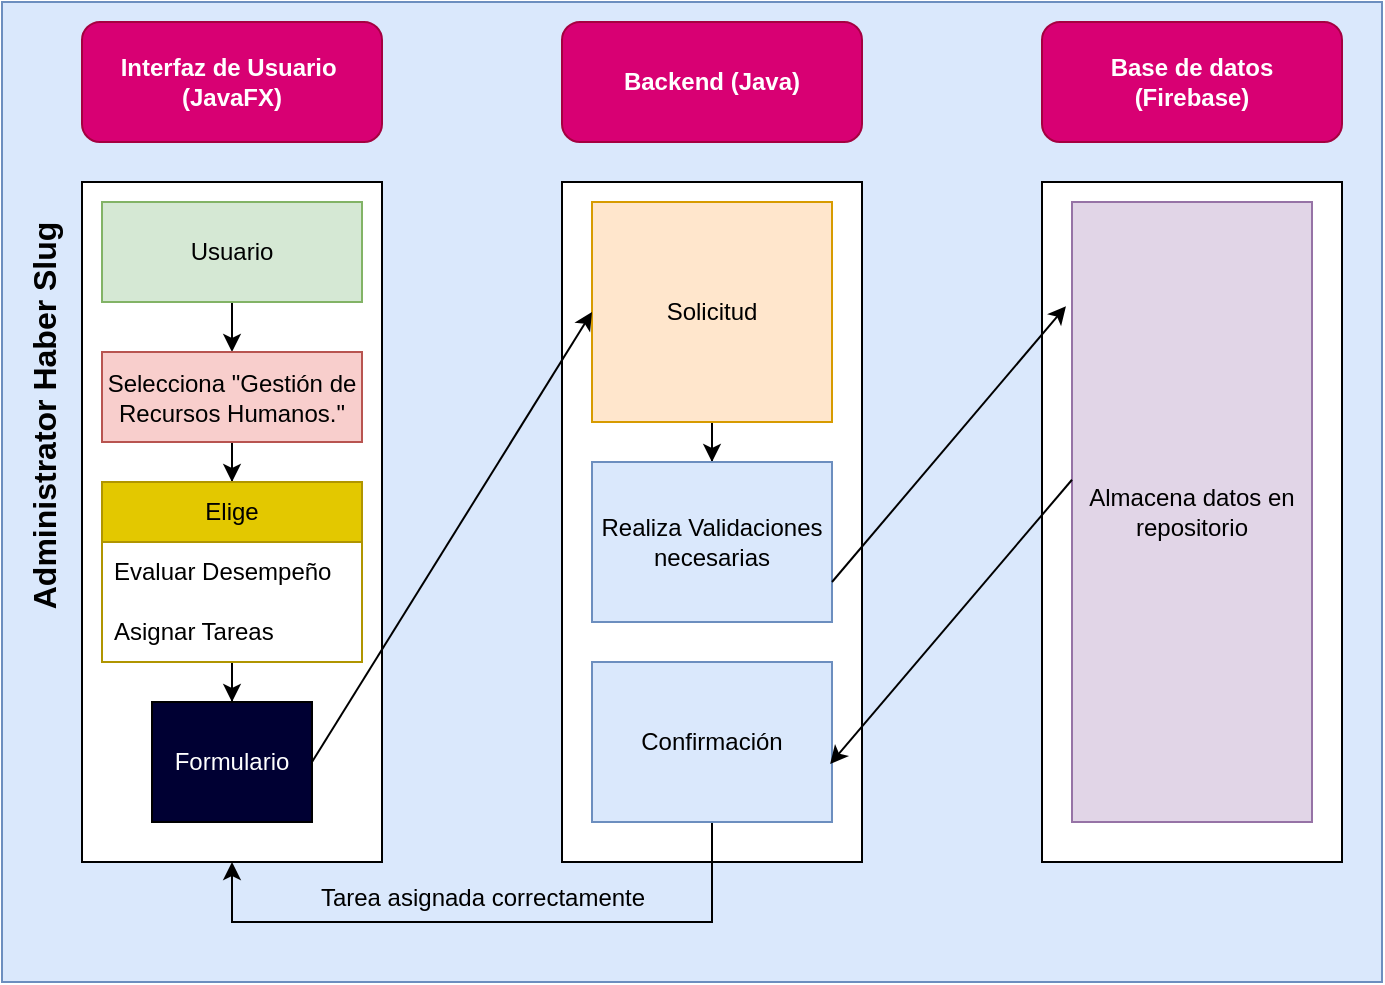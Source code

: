 <mxfile version="21.7.5" type="github">
  <diagram name="Page-1" id="Px1TQH4I4e_gSv_pm16Q">
    <mxGraphModel dx="1707" dy="522" grid="1" gridSize="10" guides="1" tooltips="1" connect="1" arrows="1" fold="1" page="1" pageScale="1" pageWidth="827" pageHeight="1169" math="0" shadow="0">
      <root>
        <mxCell id="0" />
        <mxCell id="1" parent="0" />
        <mxCell id="L8iOqvPrXSVHJlq4Wik0-1" value="" style="rounded=0;whiteSpace=wrap;html=1;fillColor=#dae8fc;strokeColor=#6c8ebf;" vertex="1" parent="1">
          <mxGeometry x="-10" y="60" width="690" height="490" as="geometry" />
        </mxCell>
        <mxCell id="L8iOqvPrXSVHJlq4Wik0-2" value="Administrator Haber Slug&amp;nbsp;" style="text;html=1;align=center;verticalAlign=middle;resizable=0;points=[];autosize=1;strokeColor=none;fillColor=none;rotation=-90;fontSize=16;fontStyle=1" vertex="1" parent="1">
          <mxGeometry x="-99" y="250" width="220" height="30" as="geometry" />
        </mxCell>
        <mxCell id="L8iOqvPrXSVHJlq4Wik0-3" value="" style="rounded=0;whiteSpace=wrap;html=1;" vertex="1" parent="1">
          <mxGeometry x="30" y="150" width="150" height="340" as="geometry" />
        </mxCell>
        <mxCell id="L8iOqvPrXSVHJlq4Wik0-10" value="" style="edgeStyle=orthogonalEdgeStyle;rounded=0;orthogonalLoop=1;jettySize=auto;html=1;" edge="1" parent="1" source="L8iOqvPrXSVHJlq4Wik0-6" target="L8iOqvPrXSVHJlq4Wik0-8">
          <mxGeometry relative="1" as="geometry" />
        </mxCell>
        <mxCell id="L8iOqvPrXSVHJlq4Wik0-6" value="Usuario" style="rounded=0;whiteSpace=wrap;html=1;fillColor=#d5e8d4;strokeColor=#82b366;" vertex="1" parent="1">
          <mxGeometry x="40" y="160" width="130" height="50" as="geometry" />
        </mxCell>
        <mxCell id="L8iOqvPrXSVHJlq4Wik0-19" style="edgeStyle=orthogonalEdgeStyle;rounded=0;orthogonalLoop=1;jettySize=auto;html=1;entryX=0.5;entryY=0;entryDx=0;entryDy=0;" edge="1" parent="1" source="L8iOqvPrXSVHJlq4Wik0-8" target="L8iOqvPrXSVHJlq4Wik0-13">
          <mxGeometry relative="1" as="geometry" />
        </mxCell>
        <mxCell id="L8iOqvPrXSVHJlq4Wik0-8" value="Selecciona&amp;nbsp;&quot;Gestión de Recursos Humanos.&quot;" style="rounded=0;whiteSpace=wrap;html=1;fillColor=#f8cecc;strokeColor=#b85450;" vertex="1" parent="1">
          <mxGeometry x="40" y="235" width="130" height="45" as="geometry" />
        </mxCell>
        <mxCell id="L8iOqvPrXSVHJlq4Wik0-11" value="Interfaz de Usuario&amp;nbsp; (JavaFX)" style="rounded=1;whiteSpace=wrap;html=1;fillColor=#d80073;strokeColor=#A50040;fontColor=#ffffff;fontStyle=1" vertex="1" parent="1">
          <mxGeometry x="30" y="70" width="150" height="60" as="geometry" />
        </mxCell>
        <mxCell id="L8iOqvPrXSVHJlq4Wik0-21" value="" style="edgeStyle=orthogonalEdgeStyle;rounded=0;orthogonalLoop=1;jettySize=auto;html=1;" edge="1" parent="1" source="L8iOqvPrXSVHJlq4Wik0-13" target="L8iOqvPrXSVHJlq4Wik0-20">
          <mxGeometry relative="1" as="geometry" />
        </mxCell>
        <mxCell id="L8iOqvPrXSVHJlq4Wik0-13" value="Elige" style="swimlane;fontStyle=0;childLayout=stackLayout;horizontal=1;startSize=30;horizontalStack=0;resizeParent=1;resizeParentMax=0;resizeLast=0;collapsible=1;marginBottom=0;whiteSpace=wrap;html=1;fillColor=#e3c800;fontColor=#000000;strokeColor=#B09500;" vertex="1" parent="1">
          <mxGeometry x="40" y="300" width="130" height="90" as="geometry" />
        </mxCell>
        <mxCell id="L8iOqvPrXSVHJlq4Wik0-15" value="Evaluar Desempeño" style="text;strokeColor=none;fillColor=none;align=left;verticalAlign=middle;spacingLeft=4;spacingRight=4;overflow=hidden;points=[[0,0.5],[1,0.5]];portConstraint=eastwest;rotatable=0;whiteSpace=wrap;html=1;" vertex="1" parent="L8iOqvPrXSVHJlq4Wik0-13">
          <mxGeometry y="30" width="130" height="30" as="geometry" />
        </mxCell>
        <mxCell id="L8iOqvPrXSVHJlq4Wik0-16" value="Asignar Tareas" style="text;strokeColor=none;fillColor=none;align=left;verticalAlign=middle;spacingLeft=4;spacingRight=4;overflow=hidden;points=[[0,0.5],[1,0.5]];portConstraint=eastwest;rotatable=0;whiteSpace=wrap;html=1;" vertex="1" parent="L8iOqvPrXSVHJlq4Wik0-13">
          <mxGeometry y="60" width="130" height="30" as="geometry" />
        </mxCell>
        <mxCell id="L8iOqvPrXSVHJlq4Wik0-20" value="Formulario" style="rounded=0;whiteSpace=wrap;html=1;fillColor=#000033;fontColor=#FFFFFF;" vertex="1" parent="1">
          <mxGeometry x="65" y="410" width="80" height="60" as="geometry" />
        </mxCell>
        <mxCell id="L8iOqvPrXSVHJlq4Wik0-25" value="" style="rounded=0;whiteSpace=wrap;html=1;" vertex="1" parent="1">
          <mxGeometry x="270" y="150" width="150" height="340" as="geometry" />
        </mxCell>
        <mxCell id="L8iOqvPrXSVHJlq4Wik0-27" value="Backend (Java)" style="rounded=1;whiteSpace=wrap;html=1;fillColor=#d80073;strokeColor=#A50040;fontColor=#ffffff;fontStyle=1" vertex="1" parent="1">
          <mxGeometry x="270" y="70" width="150" height="60" as="geometry" />
        </mxCell>
        <mxCell id="L8iOqvPrXSVHJlq4Wik0-31" value="" style="edgeStyle=orthogonalEdgeStyle;rounded=0;orthogonalLoop=1;jettySize=auto;html=1;" edge="1" parent="1" source="L8iOqvPrXSVHJlq4Wik0-28" target="L8iOqvPrXSVHJlq4Wik0-30">
          <mxGeometry relative="1" as="geometry" />
        </mxCell>
        <mxCell id="L8iOqvPrXSVHJlq4Wik0-28" value="Solicitud" style="rounded=0;whiteSpace=wrap;html=1;fillColor=#ffe6cc;strokeColor=#d79b00;" vertex="1" parent="1">
          <mxGeometry x="285" y="160" width="120" height="110" as="geometry" />
        </mxCell>
        <mxCell id="L8iOqvPrXSVHJlq4Wik0-30" value="Realiza Validaciones necesarias" style="rounded=0;whiteSpace=wrap;html=1;fillColor=#dae8fc;strokeColor=#6c8ebf;" vertex="1" parent="1">
          <mxGeometry x="285" y="290" width="120" height="80" as="geometry" />
        </mxCell>
        <mxCell id="L8iOqvPrXSVHJlq4Wik0-34" value="" style="rounded=0;whiteSpace=wrap;html=1;" vertex="1" parent="1">
          <mxGeometry x="510" y="150" width="150" height="340" as="geometry" />
        </mxCell>
        <mxCell id="L8iOqvPrXSVHJlq4Wik0-36" value="Base de datos&lt;br&gt;(Firebase)" style="rounded=1;whiteSpace=wrap;html=1;fillColor=#d80073;strokeColor=#A50040;fontColor=#ffffff;fontStyle=1" vertex="1" parent="1">
          <mxGeometry x="510" y="70" width="150" height="60" as="geometry" />
        </mxCell>
        <mxCell id="L8iOqvPrXSVHJlq4Wik0-37" value="Almacena datos en repositorio" style="rounded=0;whiteSpace=wrap;html=1;fillColor=#e1d5e7;strokeColor=#9673a6;" vertex="1" parent="1">
          <mxGeometry x="525" y="160" width="120" height="310" as="geometry" />
        </mxCell>
        <mxCell id="L8iOqvPrXSVHJlq4Wik0-45" value="" style="endArrow=classic;html=1;rounded=0;exitX=1;exitY=0.5;exitDx=0;exitDy=0;entryX=0;entryY=0.5;entryDx=0;entryDy=0;" edge="1" parent="1" source="L8iOqvPrXSVHJlq4Wik0-20" target="L8iOqvPrXSVHJlq4Wik0-28">
          <mxGeometry width="50" height="50" relative="1" as="geometry">
            <mxPoint x="340" y="310" as="sourcePoint" />
            <mxPoint x="390" y="260" as="targetPoint" />
          </mxGeometry>
        </mxCell>
        <mxCell id="L8iOqvPrXSVHJlq4Wik0-46" value="" style="endArrow=classic;html=1;rounded=0;exitX=1;exitY=0.75;exitDx=0;exitDy=0;entryX=-0.025;entryY=0.168;entryDx=0;entryDy=0;entryPerimeter=0;" edge="1" parent="1" source="L8iOqvPrXSVHJlq4Wik0-30" target="L8iOqvPrXSVHJlq4Wik0-37">
          <mxGeometry width="50" height="50" relative="1" as="geometry">
            <mxPoint x="340" y="310" as="sourcePoint" />
            <mxPoint x="390" y="260" as="targetPoint" />
          </mxGeometry>
        </mxCell>
        <mxCell id="L8iOqvPrXSVHJlq4Wik0-52" style="edgeStyle=orthogonalEdgeStyle;rounded=0;orthogonalLoop=1;jettySize=auto;html=1;exitX=0.5;exitY=1;exitDx=0;exitDy=0;entryX=0.5;entryY=1;entryDx=0;entryDy=0;" edge="1" parent="1" source="L8iOqvPrXSVHJlq4Wik0-47" target="L8iOqvPrXSVHJlq4Wik0-3">
          <mxGeometry relative="1" as="geometry">
            <Array as="points">
              <mxPoint x="345" y="520" />
              <mxPoint x="105" y="520" />
            </Array>
          </mxGeometry>
        </mxCell>
        <mxCell id="L8iOqvPrXSVHJlq4Wik0-47" value="Confirmación" style="rounded=0;whiteSpace=wrap;html=1;fillColor=#dae8fc;strokeColor=#6c8ebf;" vertex="1" parent="1">
          <mxGeometry x="285" y="390" width="120" height="80" as="geometry" />
        </mxCell>
        <mxCell id="L8iOqvPrXSVHJlq4Wik0-49" value="" style="endArrow=classic;html=1;rounded=0;exitX=0;exitY=0.448;exitDx=0;exitDy=0;exitPerimeter=0;entryX=0.992;entryY=0.638;entryDx=0;entryDy=0;entryPerimeter=0;" edge="1" parent="1" source="L8iOqvPrXSVHJlq4Wik0-37" target="L8iOqvPrXSVHJlq4Wik0-47">
          <mxGeometry width="50" height="50" relative="1" as="geometry">
            <mxPoint x="340" y="310" as="sourcePoint" />
            <mxPoint x="390" y="260" as="targetPoint" />
          </mxGeometry>
        </mxCell>
        <mxCell id="L8iOqvPrXSVHJlq4Wik0-53" value="Tarea asignada correctamente" style="text;html=1;align=center;verticalAlign=middle;resizable=0;points=[];autosize=1;strokeColor=none;fillColor=none;" vertex="1" parent="1">
          <mxGeometry x="135" y="493" width="190" height="30" as="geometry" />
        </mxCell>
      </root>
    </mxGraphModel>
  </diagram>
</mxfile>
